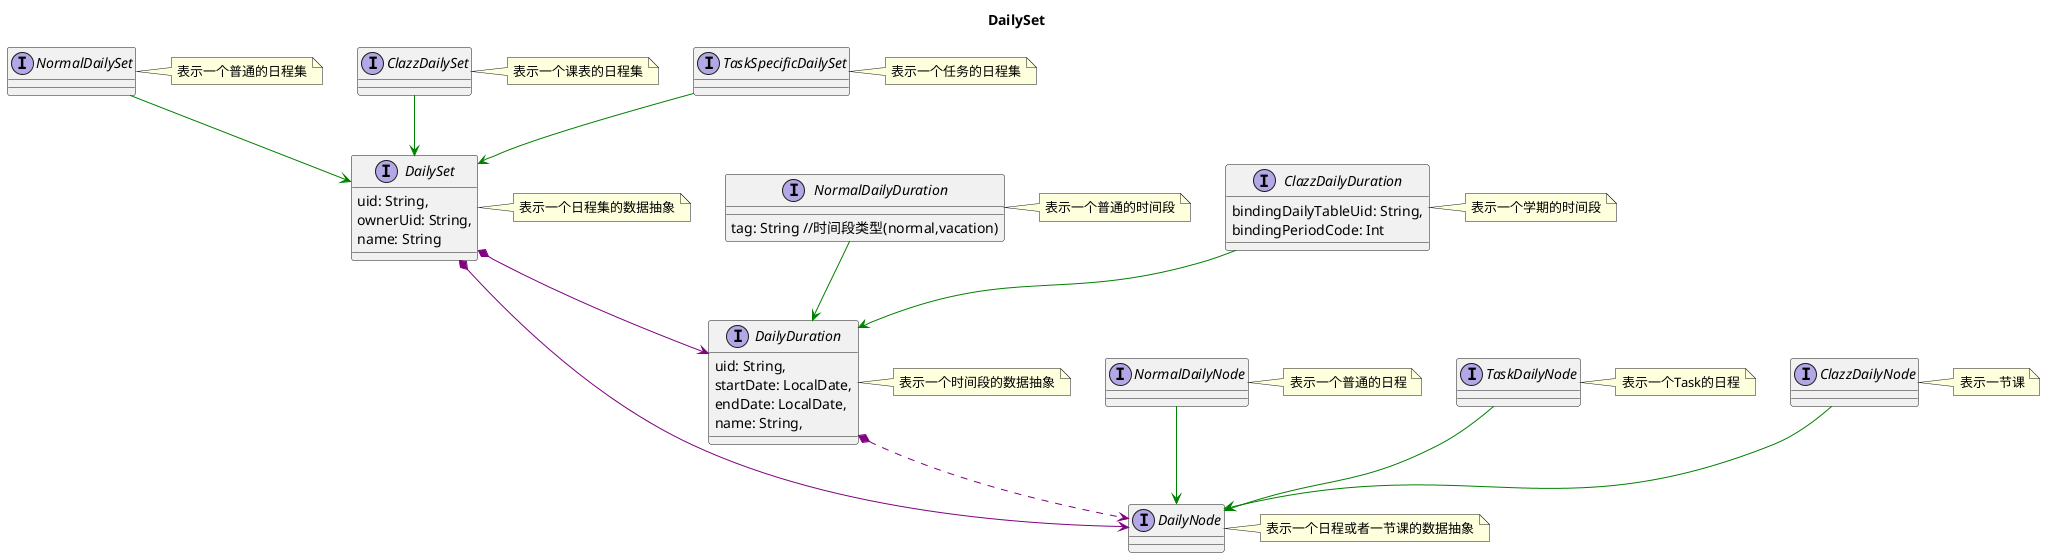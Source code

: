 @startuml
title "DailySet"

interface DailyDuration{
    uid: String,
    startDate: LocalDate,
    endDate: LocalDate,
    name: String,
}
note right: 表示一个时间段的数据抽象

interface NormalDailyDuration {
    tag: String //时间段类型(normal,vacation)
}
note right: 表示一个普通的时间段

interface ClazzDailyDuration {
    bindingDailyTableUid: String,
    bindingPeriodCode: Int
}
note right: 表示一个学期的时间段

NormalDailyDuration --> DailyDuration #Green
ClazzDailyDuration --> DailyDuration #Green

interface DailySet {
    uid: String,
    ownerUid: String,
    name: String
}
note right: 表示一个日程集的数据抽象

interface NormalDailySet {
    
}
note right: 表示一个普通的日程集

interface ClazzDailySet {

}
note right: 表示一个课表的日程集

interface TaskSpecificDailySet {
    
}
note right: 表示一个任务的日程集

NormalDailySet --> DailySet #Green
ClazzDailySet --> DailySet #Green
TaskSpecificDailySet --> DailySet #Green

DailySet *--> DailyDuration #Purple

interface DailyNode 
note right: 表示一个日程或者一节课的数据抽象
interface NormalDailyNode
note right: 表示一个普通的日程

interface TaskDailyNode
note right: 表示一个Task的日程

interface ClazzDailyNode
note right: 表示一节课

NormalDailyNode --> DailyNode #Green
TaskDailyNode --> DailyNode #Green
ClazzDailyNode --> DailyNode #Green

DailySet *--> DailyNode #Purple
DailyDuration *..> DailyNode #Purple
@enduml